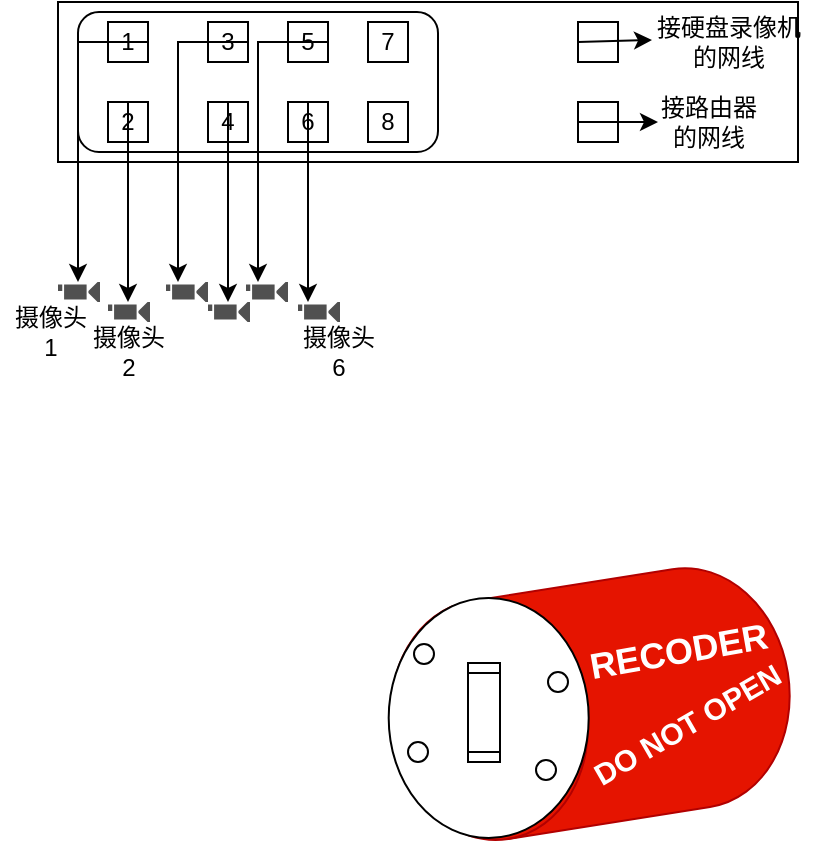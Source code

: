<mxfile version="17.2.4" type="github">
  <diagram id="pa_ujLRfAeGE49qHzYsj" name="Page-1">
    <mxGraphModel dx="658" dy="744" grid="1" gridSize="10" guides="1" tooltips="1" connect="1" arrows="1" fold="1" page="1" pageScale="1" pageWidth="827" pageHeight="1169" math="0" shadow="0">
      <root>
        <mxCell id="0" />
        <mxCell id="1" parent="0" />
        <mxCell id="dxV5G8bnFSJIvy8jJrCQ-1" value="" style="rounded=0;whiteSpace=wrap;html=1;" parent="1" vertex="1">
          <mxGeometry x="90" y="120" width="370" height="80" as="geometry" />
        </mxCell>
        <mxCell id="dxV5G8bnFSJIvy8jJrCQ-18" value="" style="rounded=0;whiteSpace=wrap;html=1;" parent="1" vertex="1">
          <mxGeometry x="350" y="170" width="20" height="20" as="geometry" />
        </mxCell>
        <mxCell id="dxV5G8bnFSJIvy8jJrCQ-19" value="" style="rounded=0;whiteSpace=wrap;html=1;" parent="1" vertex="1">
          <mxGeometry x="350" y="130" width="20" height="20" as="geometry" />
        </mxCell>
        <mxCell id="dxV5G8bnFSJIvy8jJrCQ-20" value="接硬盘录像机&lt;br&gt;的网线" style="text;html=1;align=center;verticalAlign=middle;resizable=0;points=[];autosize=1;strokeColor=none;fillColor=none;" parent="1" vertex="1">
          <mxGeometry x="380" y="125" width="90" height="30" as="geometry" />
        </mxCell>
        <mxCell id="dxV5G8bnFSJIvy8jJrCQ-21" value="接路由器&lt;br&gt;的网线" style="text;html=1;align=center;verticalAlign=middle;resizable=0;points=[];autosize=1;strokeColor=none;fillColor=none;" parent="1" vertex="1">
          <mxGeometry x="385" y="165" width="60" height="30" as="geometry" />
        </mxCell>
        <mxCell id="dxV5G8bnFSJIvy8jJrCQ-22" value="" style="endArrow=classic;html=1;rounded=0;exitX=0;exitY=0.5;exitDx=0;exitDy=0;" parent="1" source="dxV5G8bnFSJIvy8jJrCQ-18" edge="1">
          <mxGeometry width="50" height="50" relative="1" as="geometry">
            <mxPoint x="410" y="390" as="sourcePoint" />
            <mxPoint x="390" y="180" as="targetPoint" />
          </mxGeometry>
        </mxCell>
        <mxCell id="dxV5G8bnFSJIvy8jJrCQ-23" value="" style="endArrow=classic;html=1;rounded=0;exitX=0;exitY=0.5;exitDx=0;exitDy=0;" parent="1" source="dxV5G8bnFSJIvy8jJrCQ-19" edge="1">
          <mxGeometry width="50" height="50" relative="1" as="geometry">
            <mxPoint x="377.99" y="138.99" as="sourcePoint" />
            <mxPoint x="387" y="139" as="targetPoint" />
          </mxGeometry>
        </mxCell>
        <mxCell id="dxV5G8bnFSJIvy8jJrCQ-24" value="" style="rounded=1;whiteSpace=wrap;html=1;" parent="1" vertex="1">
          <mxGeometry x="100" y="125" width="180" height="70" as="geometry" />
        </mxCell>
        <mxCell id="dxV5G8bnFSJIvy8jJrCQ-25" value="1" style="rounded=0;whiteSpace=wrap;html=1;" parent="1" vertex="1">
          <mxGeometry x="115" y="130" width="20" height="20" as="geometry" />
        </mxCell>
        <mxCell id="dxV5G8bnFSJIvy8jJrCQ-26" value="2" style="rounded=0;whiteSpace=wrap;html=1;" parent="1" vertex="1">
          <mxGeometry x="115" y="170" width="20" height="20" as="geometry" />
        </mxCell>
        <mxCell id="dxV5G8bnFSJIvy8jJrCQ-27" value="4" style="rounded=0;whiteSpace=wrap;html=1;" parent="1" vertex="1">
          <mxGeometry x="165" y="170" width="20" height="20" as="geometry" />
        </mxCell>
        <mxCell id="dxV5G8bnFSJIvy8jJrCQ-28" value="6" style="rounded=0;whiteSpace=wrap;html=1;" parent="1" vertex="1">
          <mxGeometry x="205" y="170" width="20" height="20" as="geometry" />
        </mxCell>
        <mxCell id="dxV5G8bnFSJIvy8jJrCQ-29" value="8" style="rounded=0;whiteSpace=wrap;html=1;" parent="1" vertex="1">
          <mxGeometry x="245" y="170" width="20" height="20" as="geometry" />
        </mxCell>
        <mxCell id="dxV5G8bnFSJIvy8jJrCQ-30" value="5" style="rounded=0;whiteSpace=wrap;html=1;" parent="1" vertex="1">
          <mxGeometry x="205" y="130" width="20" height="20" as="geometry" />
        </mxCell>
        <mxCell id="dxV5G8bnFSJIvy8jJrCQ-31" value="7" style="rounded=0;whiteSpace=wrap;html=1;" parent="1" vertex="1">
          <mxGeometry x="245" y="130" width="20" height="20" as="geometry" />
        </mxCell>
        <mxCell id="dxV5G8bnFSJIvy8jJrCQ-32" value="3" style="rounded=0;whiteSpace=wrap;html=1;" parent="1" vertex="1">
          <mxGeometry x="165" y="130" width="20" height="20" as="geometry" />
        </mxCell>
        <mxCell id="dxV5G8bnFSJIvy8jJrCQ-33" value="" style="endArrow=classic;html=1;rounded=0;exitX=1;exitY=0.5;exitDx=0;exitDy=0;" parent="1" source="dxV5G8bnFSJIvy8jJrCQ-25" edge="1">
          <mxGeometry width="50" height="50" relative="1" as="geometry">
            <mxPoint x="90" y="270" as="sourcePoint" />
            <mxPoint x="100" y="260" as="targetPoint" />
            <Array as="points">
              <mxPoint x="100" y="140" />
            </Array>
          </mxGeometry>
        </mxCell>
        <mxCell id="dxV5G8bnFSJIvy8jJrCQ-34" value="" style="endArrow=classic;html=1;rounded=0;exitX=0.5;exitY=0;exitDx=0;exitDy=0;" parent="1" source="dxV5G8bnFSJIvy8jJrCQ-26" edge="1">
          <mxGeometry width="50" height="50" relative="1" as="geometry">
            <mxPoint x="170" y="360" as="sourcePoint" />
            <mxPoint x="125" y="270" as="targetPoint" />
          </mxGeometry>
        </mxCell>
        <mxCell id="dxV5G8bnFSJIvy8jJrCQ-35" value="" style="endArrow=classic;html=1;rounded=0;exitX=1;exitY=0.5;exitDx=0;exitDy=0;" parent="1" edge="1">
          <mxGeometry width="50" height="50" relative="1" as="geometry">
            <mxPoint x="185" y="140" as="sourcePoint" />
            <mxPoint x="150" y="260" as="targetPoint" />
            <Array as="points">
              <mxPoint x="150" y="140" />
            </Array>
          </mxGeometry>
        </mxCell>
        <mxCell id="dxV5G8bnFSJIvy8jJrCQ-36" value="" style="endArrow=classic;html=1;rounded=0;exitX=0.5;exitY=0;exitDx=0;exitDy=0;" parent="1" edge="1">
          <mxGeometry width="50" height="50" relative="1" as="geometry">
            <mxPoint x="175" y="170" as="sourcePoint" />
            <mxPoint x="175" y="270" as="targetPoint" />
          </mxGeometry>
        </mxCell>
        <mxCell id="dxV5G8bnFSJIvy8jJrCQ-37" value="" style="endArrow=classic;html=1;rounded=0;exitX=1;exitY=0.5;exitDx=0;exitDy=0;" parent="1" edge="1">
          <mxGeometry width="50" height="50" relative="1" as="geometry">
            <mxPoint x="225" y="140" as="sourcePoint" />
            <mxPoint x="190" y="260" as="targetPoint" />
            <Array as="points">
              <mxPoint x="190" y="140" />
            </Array>
          </mxGeometry>
        </mxCell>
        <mxCell id="dxV5G8bnFSJIvy8jJrCQ-38" value="" style="endArrow=classic;html=1;rounded=0;exitX=0.5;exitY=0;exitDx=0;exitDy=0;" parent="1" edge="1">
          <mxGeometry width="50" height="50" relative="1" as="geometry">
            <mxPoint x="215" y="170" as="sourcePoint" />
            <mxPoint x="215" y="270" as="targetPoint" />
          </mxGeometry>
        </mxCell>
        <mxCell id="dxV5G8bnFSJIvy8jJrCQ-40" value="" style="sketch=0;pointerEvents=1;shadow=0;dashed=0;html=1;strokeColor=none;fillColor=#505050;labelPosition=center;verticalLabelPosition=bottom;verticalAlign=top;outlineConnect=0;align=center;shape=mxgraph.office.devices.video_camera;" parent="1" vertex="1">
          <mxGeometry x="90" y="260" width="21" height="10" as="geometry" />
        </mxCell>
        <mxCell id="dxV5G8bnFSJIvy8jJrCQ-42" value="" style="sketch=0;pointerEvents=1;shadow=0;dashed=0;html=1;strokeColor=none;fillColor=#505050;labelPosition=center;verticalLabelPosition=bottom;verticalAlign=top;outlineConnect=0;align=center;shape=mxgraph.office.devices.video_camera;" parent="1" vertex="1">
          <mxGeometry x="115" y="270" width="21" height="10" as="geometry" />
        </mxCell>
        <mxCell id="dxV5G8bnFSJIvy8jJrCQ-43" value="" style="sketch=0;pointerEvents=1;shadow=0;dashed=0;html=1;strokeColor=none;fillColor=#505050;labelPosition=center;verticalLabelPosition=bottom;verticalAlign=top;outlineConnect=0;align=center;shape=mxgraph.office.devices.video_camera;" parent="1" vertex="1">
          <mxGeometry x="144" y="260" width="21" height="10" as="geometry" />
        </mxCell>
        <mxCell id="dxV5G8bnFSJIvy8jJrCQ-44" value="" style="sketch=0;pointerEvents=1;shadow=0;dashed=0;html=1;strokeColor=none;fillColor=#505050;labelPosition=center;verticalLabelPosition=bottom;verticalAlign=top;outlineConnect=0;align=center;shape=mxgraph.office.devices.video_camera;" parent="1" vertex="1">
          <mxGeometry x="165" y="270" width="21" height="10" as="geometry" />
        </mxCell>
        <mxCell id="dxV5G8bnFSJIvy8jJrCQ-45" value="" style="sketch=0;pointerEvents=1;shadow=0;dashed=0;html=1;strokeColor=none;fillColor=#505050;labelPosition=center;verticalLabelPosition=bottom;verticalAlign=top;outlineConnect=0;align=center;shape=mxgraph.office.devices.video_camera;" parent="1" vertex="1">
          <mxGeometry x="184" y="260" width="21" height="10" as="geometry" />
        </mxCell>
        <mxCell id="dxV5G8bnFSJIvy8jJrCQ-46" value="" style="sketch=0;pointerEvents=1;shadow=0;dashed=0;html=1;strokeColor=none;fillColor=#505050;labelPosition=center;verticalLabelPosition=bottom;verticalAlign=top;outlineConnect=0;align=center;shape=mxgraph.office.devices.video_camera;" parent="1" vertex="1">
          <mxGeometry x="210" y="270" width="21" height="10" as="geometry" />
        </mxCell>
        <mxCell id="dxV5G8bnFSJIvy8jJrCQ-47" value="摄像头&lt;br&gt;1" style="text;html=1;align=center;verticalAlign=middle;resizable=0;points=[];autosize=1;strokeColor=none;fillColor=none;" parent="1" vertex="1">
          <mxGeometry x="61" y="270" width="50" height="30" as="geometry" />
        </mxCell>
        <mxCell id="dxV5G8bnFSJIvy8jJrCQ-48" value="摄像头&lt;br&gt;2" style="text;html=1;align=center;verticalAlign=middle;resizable=0;points=[];autosize=1;strokeColor=none;fillColor=none;" parent="1" vertex="1">
          <mxGeometry x="100" y="280" width="50" height="30" as="geometry" />
        </mxCell>
        <mxCell id="dxV5G8bnFSJIvy8jJrCQ-49" value="摄像头&lt;br&gt;6" style="text;html=1;align=center;verticalAlign=middle;resizable=0;points=[];autosize=1;strokeColor=none;fillColor=none;" parent="1" vertex="1">
          <mxGeometry x="205" y="280" width="50" height="30" as="geometry" />
        </mxCell>
        <mxCell id="UuF3qGw2lz_A0PtlyDSY-1" value="" style="shape=cylinder3;whiteSpace=wrap;html=1;boundedLbl=1;backgroundOutline=1;size=48.92;rotation=-99;fillColor=#e51400;fontColor=#ffffff;strokeColor=#B20000;" vertex="1" parent="1">
          <mxGeometry x="295.98" y="371.03" width="120.35" height="200" as="geometry" />
        </mxCell>
        <mxCell id="UuF3qGw2lz_A0PtlyDSY-9" value="" style="ellipse;whiteSpace=wrap;html=1;rotation=90;" vertex="1" parent="1">
          <mxGeometry x="245.35" y="428" width="120" height="100" as="geometry" />
        </mxCell>
        <mxCell id="UuF3qGw2lz_A0PtlyDSY-10" value="" style="ellipse;whiteSpace=wrap;html=1;aspect=fixed;" vertex="1" parent="1">
          <mxGeometry x="265" y="490" width="10" height="10" as="geometry" />
        </mxCell>
        <mxCell id="UuF3qGw2lz_A0PtlyDSY-11" value="" style="ellipse;whiteSpace=wrap;html=1;aspect=fixed;" vertex="1" parent="1">
          <mxGeometry x="268" y="441" width="10" height="10" as="geometry" />
        </mxCell>
        <mxCell id="UuF3qGw2lz_A0PtlyDSY-12" value="" style="ellipse;whiteSpace=wrap;html=1;aspect=fixed;" vertex="1" parent="1">
          <mxGeometry x="335" y="455" width="10" height="10" as="geometry" />
        </mxCell>
        <mxCell id="UuF3qGw2lz_A0PtlyDSY-13" value="" style="ellipse;whiteSpace=wrap;html=1;aspect=fixed;" vertex="1" parent="1">
          <mxGeometry x="329" y="499" width="10" height="10" as="geometry" />
        </mxCell>
        <mxCell id="UuF3qGw2lz_A0PtlyDSY-7" value="" style="shape=process;whiteSpace=wrap;html=1;backgroundOutline=1;rotation=-90;" vertex="1" parent="1">
          <mxGeometry x="278.25" y="467.25" width="49.5" height="16" as="geometry" />
        </mxCell>
        <mxCell id="UuF3qGw2lz_A0PtlyDSY-14" value="&lt;b&gt;&lt;font color=&quot;#ffffff&quot; style=&quot;font-size: 18px&quot;&gt;RECODER&lt;/font&gt;&lt;/b&gt;" style="text;html=1;align=center;verticalAlign=middle;resizable=0;points=[];autosize=1;strokeColor=none;fillColor=none;rotation=-10;" vertex="1" parent="1">
          <mxGeometry x="345" y="435" width="110" height="20" as="geometry" />
        </mxCell>
        <mxCell id="UuF3qGw2lz_A0PtlyDSY-15" value="&lt;font style=&quot;font-size: 15px&quot;&gt;&lt;b&gt;DO NOT OPEN&lt;/b&gt;&lt;/font&gt;" style="text;html=1;align=center;verticalAlign=middle;resizable=0;points=[];autosize=1;strokeColor=none;fillColor=none;fontSize=18;fontColor=#FFFFFF;rotation=-30;" vertex="1" parent="1">
          <mxGeometry x="344" y="466" width="120" height="30" as="geometry" />
        </mxCell>
      </root>
    </mxGraphModel>
  </diagram>
</mxfile>
